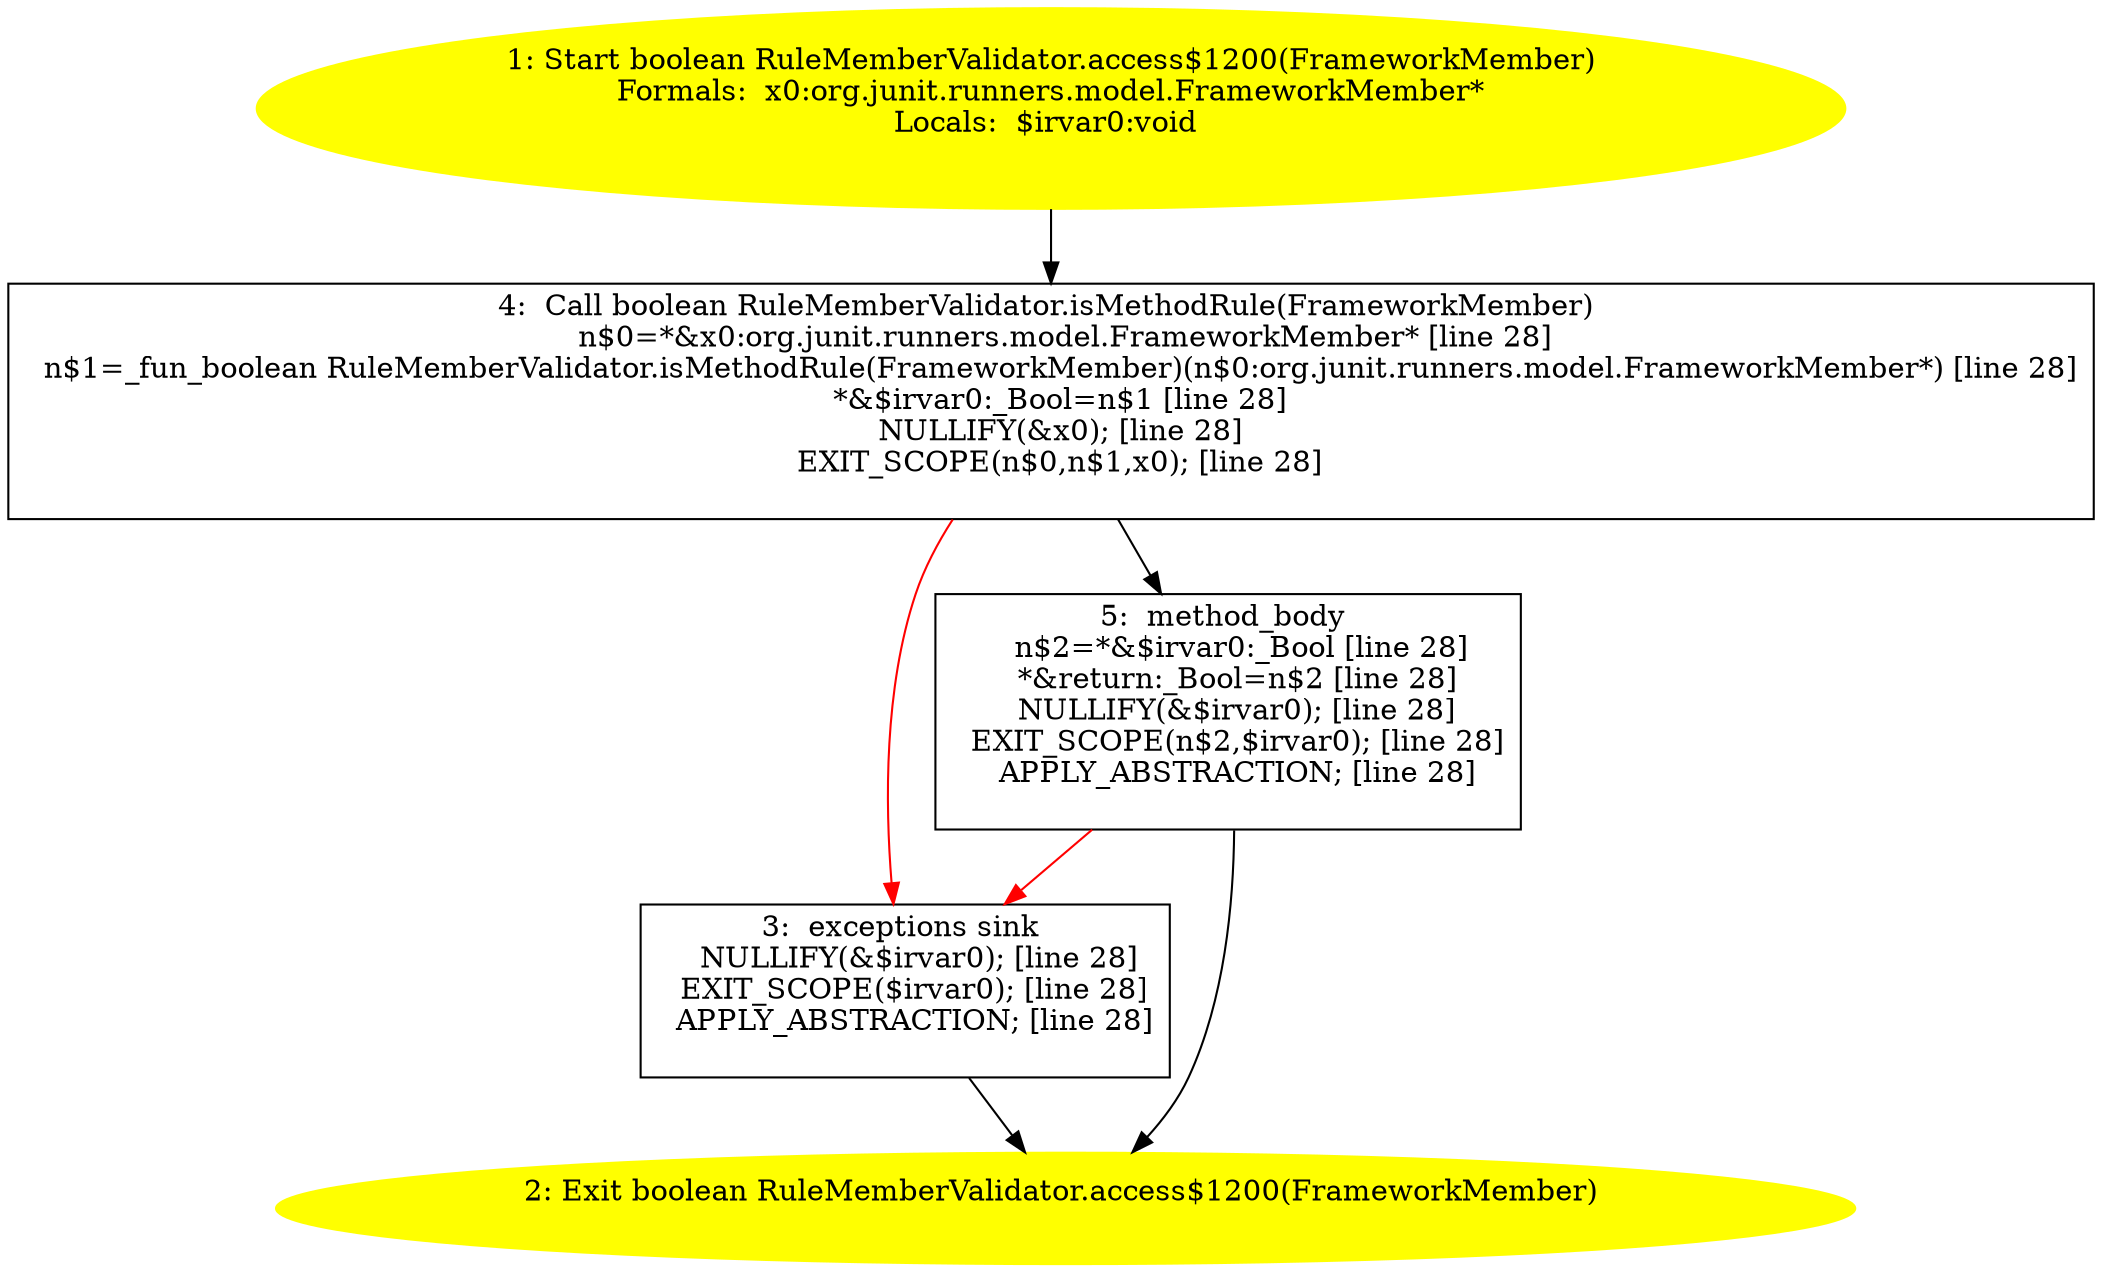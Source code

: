 /* @generated */
digraph cfg {
"org.junit.internal.runners.rules.RuleMemberValidator.access$1200(org.junit.runners.model.FrameworkMe.3a19c36180784b4e617c13929fc92139_1" [label="1: Start boolean RuleMemberValidator.access$1200(FrameworkMember)\nFormals:  x0:org.junit.runners.model.FrameworkMember*\nLocals:  $irvar0:void \n  " color=yellow style=filled]
	

	 "org.junit.internal.runners.rules.RuleMemberValidator.access$1200(org.junit.runners.model.FrameworkMe.3a19c36180784b4e617c13929fc92139_1" -> "org.junit.internal.runners.rules.RuleMemberValidator.access$1200(org.junit.runners.model.FrameworkMe.3a19c36180784b4e617c13929fc92139_4" ;
"org.junit.internal.runners.rules.RuleMemberValidator.access$1200(org.junit.runners.model.FrameworkMe.3a19c36180784b4e617c13929fc92139_2" [label="2: Exit boolean RuleMemberValidator.access$1200(FrameworkMember) \n  " color=yellow style=filled]
	

"org.junit.internal.runners.rules.RuleMemberValidator.access$1200(org.junit.runners.model.FrameworkMe.3a19c36180784b4e617c13929fc92139_3" [label="3:  exceptions sink \n   NULLIFY(&$irvar0); [line 28]\n  EXIT_SCOPE($irvar0); [line 28]\n  APPLY_ABSTRACTION; [line 28]\n " shape="box"]
	

	 "org.junit.internal.runners.rules.RuleMemberValidator.access$1200(org.junit.runners.model.FrameworkMe.3a19c36180784b4e617c13929fc92139_3" -> "org.junit.internal.runners.rules.RuleMemberValidator.access$1200(org.junit.runners.model.FrameworkMe.3a19c36180784b4e617c13929fc92139_2" ;
"org.junit.internal.runners.rules.RuleMemberValidator.access$1200(org.junit.runners.model.FrameworkMe.3a19c36180784b4e617c13929fc92139_4" [label="4:  Call boolean RuleMemberValidator.isMethodRule(FrameworkMember) \n   n$0=*&x0:org.junit.runners.model.FrameworkMember* [line 28]\n  n$1=_fun_boolean RuleMemberValidator.isMethodRule(FrameworkMember)(n$0:org.junit.runners.model.FrameworkMember*) [line 28]\n  *&$irvar0:_Bool=n$1 [line 28]\n  NULLIFY(&x0); [line 28]\n  EXIT_SCOPE(n$0,n$1,x0); [line 28]\n " shape="box"]
	

	 "org.junit.internal.runners.rules.RuleMemberValidator.access$1200(org.junit.runners.model.FrameworkMe.3a19c36180784b4e617c13929fc92139_4" -> "org.junit.internal.runners.rules.RuleMemberValidator.access$1200(org.junit.runners.model.FrameworkMe.3a19c36180784b4e617c13929fc92139_5" ;
	 "org.junit.internal.runners.rules.RuleMemberValidator.access$1200(org.junit.runners.model.FrameworkMe.3a19c36180784b4e617c13929fc92139_4" -> "org.junit.internal.runners.rules.RuleMemberValidator.access$1200(org.junit.runners.model.FrameworkMe.3a19c36180784b4e617c13929fc92139_3" [color="red" ];
"org.junit.internal.runners.rules.RuleMemberValidator.access$1200(org.junit.runners.model.FrameworkMe.3a19c36180784b4e617c13929fc92139_5" [label="5:  method_body \n   n$2=*&$irvar0:_Bool [line 28]\n  *&return:_Bool=n$2 [line 28]\n  NULLIFY(&$irvar0); [line 28]\n  EXIT_SCOPE(n$2,$irvar0); [line 28]\n  APPLY_ABSTRACTION; [line 28]\n " shape="box"]
	

	 "org.junit.internal.runners.rules.RuleMemberValidator.access$1200(org.junit.runners.model.FrameworkMe.3a19c36180784b4e617c13929fc92139_5" -> "org.junit.internal.runners.rules.RuleMemberValidator.access$1200(org.junit.runners.model.FrameworkMe.3a19c36180784b4e617c13929fc92139_2" ;
	 "org.junit.internal.runners.rules.RuleMemberValidator.access$1200(org.junit.runners.model.FrameworkMe.3a19c36180784b4e617c13929fc92139_5" -> "org.junit.internal.runners.rules.RuleMemberValidator.access$1200(org.junit.runners.model.FrameworkMe.3a19c36180784b4e617c13929fc92139_3" [color="red" ];
}
